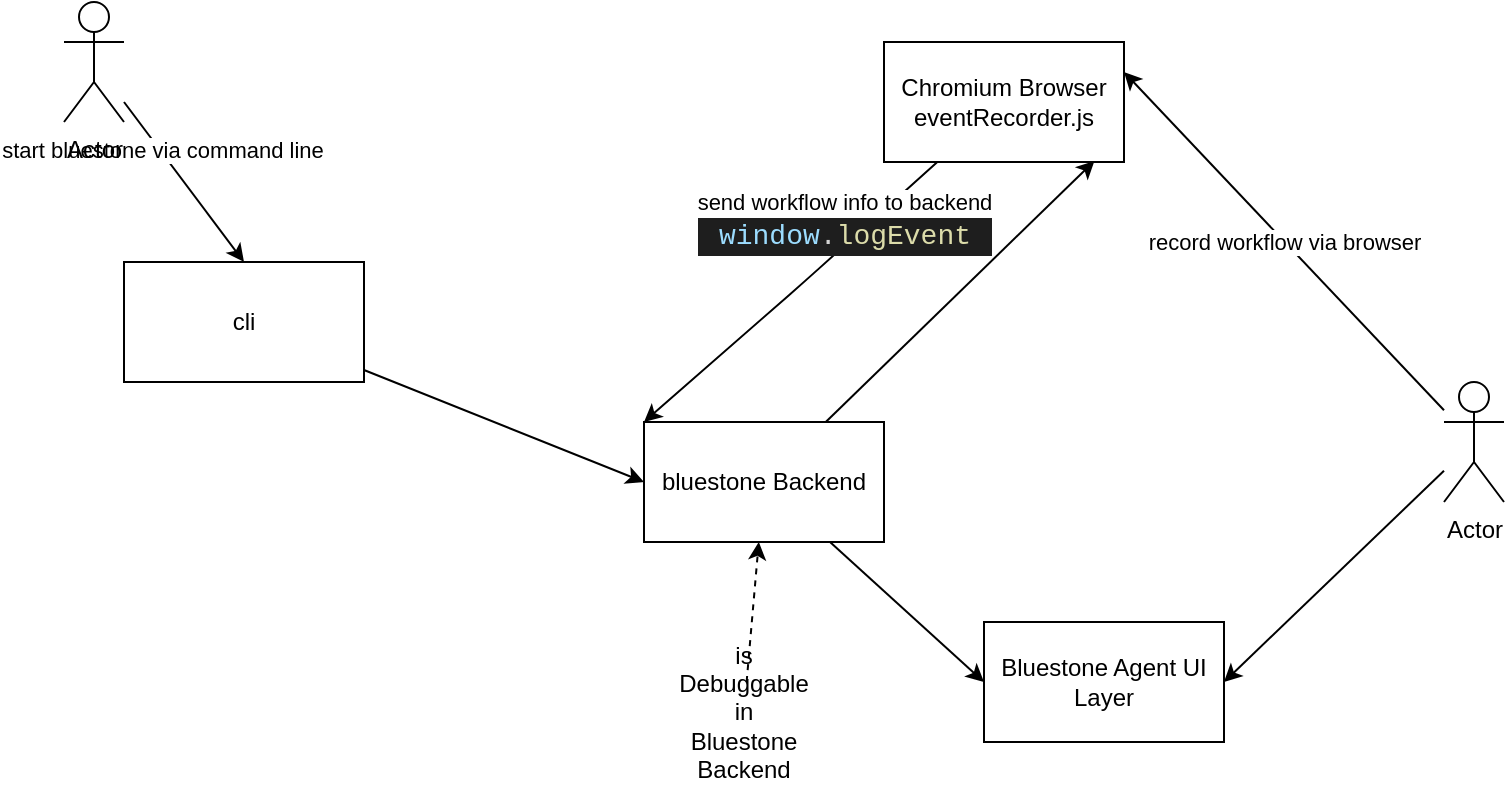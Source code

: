 <mxfile>
    <diagram id="o1xs1OYl29nDGwnPuu_C" name="Page-1">
        <mxGraphModel dx="467" dy="323" grid="1" gridSize="10" guides="1" tooltips="1" connect="1" arrows="1" fold="1" page="1" pageScale="1" pageWidth="850" pageHeight="1100" math="0" shadow="0">
            <root>
                <mxCell id="0"/>
                <mxCell id="1" parent="0"/>
                <mxCell id="4" style="edgeStyle=none;html=1;entryX=0;entryY=0.5;entryDx=0;entryDy=0;" parent="1" source="2" target="3" edge="1">
                    <mxGeometry relative="1" as="geometry"/>
                </mxCell>
                <mxCell id="2" value="cli" style="rounded=0;whiteSpace=wrap;html=1;" parent="1" vertex="1">
                    <mxGeometry x="230" y="140" width="120" height="60" as="geometry"/>
                </mxCell>
                <mxCell id="6" value="" style="edgeStyle=none;html=1;entryX=0.877;entryY=0.991;entryDx=0;entryDy=0;entryPerimeter=0;" parent="1" source="3" target="5" edge="1">
                    <mxGeometry relative="1" as="geometry"/>
                </mxCell>
                <mxCell id="16" style="edgeStyle=none;html=1;entryX=0;entryY=0.5;entryDx=0;entryDy=0;" parent="1" source="3" target="15" edge="1">
                    <mxGeometry relative="1" as="geometry"/>
                </mxCell>
                <mxCell id="3" value="bluestone Backend" style="rounded=0;whiteSpace=wrap;html=1;" parent="1" vertex="1">
                    <mxGeometry x="490" y="220" width="120" height="60" as="geometry"/>
                </mxCell>
                <mxCell id="13" value="send workflow info to backend&lt;br&gt;&lt;div style=&quot;color: rgb(212 , 212 , 212) ; background-color: rgb(30 , 30 , 30) ; font-family: &amp;#34;consolas&amp;#34; , &amp;#34;courier new&amp;#34; , monospace ; font-size: 14px ; line-height: 19px&quot;&gt;&lt;span style=&quot;color: #9cdcfe&quot;&gt;window&lt;/span&gt;.&lt;span style=&quot;color: #dcdcaa&quot;&gt;logEvent&lt;/span&gt;&lt;/div&gt;" style="edgeStyle=none;html=1;entryX=0;entryY=0;entryDx=0;entryDy=0;" parent="1" source="5" target="3" edge="1">
                    <mxGeometry x="-0.441" y="-9" relative="1" as="geometry">
                        <Array as="points">
                            <mxPoint x="570" y="150"/>
                        </Array>
                        <mxPoint as="offset"/>
                    </mxGeometry>
                </mxCell>
                <mxCell id="5" value="Chromium Browser&lt;br&gt;eventRecorder.js" style="rounded=0;whiteSpace=wrap;html=1;" parent="1" vertex="1">
                    <mxGeometry x="610" y="30" width="120" height="60" as="geometry"/>
                </mxCell>
                <mxCell id="8" style="edgeStyle=none;html=1;entryX=0.5;entryY=0;entryDx=0;entryDy=0;" parent="1" source="7" target="2" edge="1">
                    <mxGeometry relative="1" as="geometry"/>
                </mxCell>
                <mxCell id="9" value="start bluestone via command line" style="edgeLabel;html=1;align=center;verticalAlign=middle;resizable=0;points=[];" parent="8" vertex="1" connectable="0">
                    <mxGeometry x="-0.393" y="1" relative="1" as="geometry">
                        <mxPoint as="offset"/>
                    </mxGeometry>
                </mxCell>
                <mxCell id="7" value="Actor" style="shape=umlActor;verticalLabelPosition=bottom;verticalAlign=top;html=1;outlineConnect=0;" parent="1" vertex="1">
                    <mxGeometry x="200" y="10" width="30" height="60" as="geometry"/>
                </mxCell>
                <mxCell id="12" value="record workflow via browser" style="edgeStyle=none;html=1;entryX=1;entryY=0.25;entryDx=0;entryDy=0;" parent="1" source="11" target="5" edge="1">
                    <mxGeometry relative="1" as="geometry"/>
                </mxCell>
                <mxCell id="17" style="edgeStyle=none;html=1;entryX=1;entryY=0.5;entryDx=0;entryDy=0;" parent="1" source="11" target="15" edge="1">
                    <mxGeometry relative="1" as="geometry"/>
                </mxCell>
                <mxCell id="11" value="Actor" style="shape=umlActor;verticalLabelPosition=bottom;verticalAlign=top;html=1;outlineConnect=0;" parent="1" vertex="1">
                    <mxGeometry x="890" y="200" width="30" height="60" as="geometry"/>
                </mxCell>
                <mxCell id="15" value="Bluestone Agent UI Layer" style="rounded=0;whiteSpace=wrap;html=1;" parent="1" vertex="1">
                    <mxGeometry x="660" y="320" width="120" height="60" as="geometry"/>
                </mxCell>
                <mxCell id="20" style="edgeStyle=none;html=1;dashed=1;" edge="1" parent="1" source="19" target="3">
                    <mxGeometry relative="1" as="geometry"/>
                </mxCell>
                <mxCell id="19" value="is Debuggable in Bluestone Backend" style="text;html=1;strokeColor=none;fillColor=none;align=center;verticalAlign=middle;whiteSpace=wrap;rounded=0;" vertex="1" parent="1">
                    <mxGeometry x="510" y="350" width="60" height="30" as="geometry"/>
                </mxCell>
            </root>
        </mxGraphModel>
    </diagram>
    <diagram id="G1CH6hSP-h7X4e1__YUt" name="Page-2">
        <mxGraphModel dx="786" dy="1423" grid="1" gridSize="10" guides="1" tooltips="1" connect="1" arrows="1" fold="1" page="1" pageScale="1" pageWidth="850" pageHeight="1100" math="0" shadow="0">
            <root>
                <mxCell id="rxl9d2PZWKKs-u3C2QSj-0"/>
                <mxCell id="rxl9d2PZWKKs-u3C2QSj-1" parent="rxl9d2PZWKKs-u3C2QSj-0"/>
                <mxCell id="rxl9d2PZWKKs-u3C2QSj-2" value="Chromium Browser" style="rounded=0;whiteSpace=wrap;html=1;" parent="rxl9d2PZWKKs-u3C2QSj-1" vertex="1">
                    <mxGeometry x="180" y="30" width="120" height="60" as="geometry"/>
                </mxCell>
                <mxCell id="rxl9d2PZWKKs-u3C2QSj-6" value="do any ui operation" style="edgeStyle=none;html=1;" parent="rxl9d2PZWKKs-u3C2QSj-1" source="rxl9d2PZWKKs-u3C2QSj-4" target="rxl9d2PZWKKs-u3C2QSj-5" edge="1">
                    <mxGeometry relative="1" as="geometry"/>
                </mxCell>
                <mxCell id="rxl9d2PZWKKs-u3C2QSj-4" value="Actor" style="shape=umlActor;verticalLabelPosition=bottom;verticalAlign=top;html=1;outlineConnect=0;" parent="rxl9d2PZWKKs-u3C2QSj-1" vertex="1">
                    <mxGeometry x="100" y="140" width="30" height="60" as="geometry"/>
                </mxCell>
                <mxCell id="rxl9d2PZWKKs-u3C2QSj-8" value="trigger" style="edgeStyle=none;html=1;" parent="rxl9d2PZWKKs-u3C2QSj-1" source="rxl9d2PZWKKs-u3C2QSj-5" target="rxl9d2PZWKKs-u3C2QSj-7" edge="1">
                    <mxGeometry relative="1" as="geometry"/>
                </mxCell>
                <mxCell id="rxl9d2PZWKKs-u3C2QSj-5" value="browser" style="whiteSpace=wrap;html=1;verticalAlign=top;" parent="rxl9d2PZWKKs-u3C2QSj-1" vertex="1">
                    <mxGeometry x="270" y="140" width="120" height="60" as="geometry"/>
                </mxCell>
                <mxCell id="rxl9d2PZWKKs-u3C2QSj-11" value="pass on end to next level" style="edgeStyle=none;html=1;exitX=0.644;exitY=1.005;exitDx=0;exitDy=0;exitPerimeter=0;" parent="rxl9d2PZWKKs-u3C2QSj-1" source="rxl9d2PZWKKs-u3C2QSj-16" target="rxl9d2PZWKKs-u3C2QSj-10" edge="1">
                    <mxGeometry relative="1" as="geometry"/>
                </mxCell>
                <mxCell id="rxl9d2PZWKKs-u3C2QSj-18" style="edgeStyle=none;html=1;entryX=0;entryY=0.5;entryDx=0;entryDy=0;" parent="rxl9d2PZWKKs-u3C2QSj-1" source="rxl9d2PZWKKs-u3C2QSj-7" target="rxl9d2PZWKKs-u3C2QSj-16" edge="1">
                    <mxGeometry relative="1" as="geometry"/>
                </mxCell>
                <mxCell id="rxl9d2PZWKKs-u3C2QSj-7" value="event" style="whiteSpace=wrap;html=1;verticalAlign=top;" parent="rxl9d2PZWKKs-u3C2QSj-1" vertex="1">
                    <mxGeometry x="490" y="140" width="120" height="60" as="geometry"/>
                </mxCell>
                <mxCell id="rxl9d2PZWKKs-u3C2QSj-13" value="update" style="edgeStyle=none;html=1;" parent="rxl9d2PZWKKs-u3C2QSj-1" source="rxl9d2PZWKKs-u3C2QSj-10" target="rxl9d2PZWKKs-u3C2QSj-12" edge="1">
                    <mxGeometry relative="1" as="geometry"/>
                </mxCell>
                <mxCell id="rxl9d2PZWKKs-u3C2QSj-10" value="event handler" style="whiteSpace=wrap;html=1;verticalAlign=top;" parent="rxl9d2PZWKKs-u3C2QSj-1" vertex="1">
                    <mxGeometry x="510" y="300" width="120" height="60" as="geometry"/>
                </mxCell>
                <mxCell id="rxl9d2PZWKKs-u3C2QSj-15" value="user see things change in web page" style="edgeStyle=none;html=1;" parent="rxl9d2PZWKKs-u3C2QSj-1" source="rxl9d2PZWKKs-u3C2QSj-12" target="rxl9d2PZWKKs-u3C2QSj-4" edge="1">
                    <mxGeometry relative="1" as="geometry">
                        <mxPoint x="250" y="347.5" as="targetPoint"/>
                    </mxGeometry>
                </mxCell>
                <mxCell id="rxl9d2PZWKKs-u3C2QSj-12" value="browser&amp;nbsp;" style="whiteSpace=wrap;html=1;verticalAlign=top;" parent="rxl9d2PZWKKs-u3C2QSj-1" vertex="1">
                    <mxGeometry x="270" y="300" width="120" height="60" as="geometry"/>
                </mxCell>
                <mxCell id="rxl9d2PZWKKs-u3C2QSj-20" value="window.logEvent(EventDetail)" style="edgeStyle=none;html=1;" parent="rxl9d2PZWKKs-u3C2QSj-1" source="rxl9d2PZWKKs-u3C2QSj-16" target="rxl9d2PZWKKs-u3C2QSj-19" edge="1">
                    <mxGeometry relative="1" as="geometry"/>
                </mxCell>
                <mxCell id="rxl9d2PZWKKs-u3C2QSj-16" value="bluestone event handler" style="whiteSpace=wrap;html=1;verticalAlign=top;" parent="rxl9d2PZWKKs-u3C2QSj-1" vertex="1">
                    <mxGeometry x="670" y="140" width="120" height="60" as="geometry"/>
                </mxCell>
                <mxCell id="rxl9d2PZWKKs-u3C2QSj-19" value="Bluestone Backend" style="whiteSpace=wrap;html=1;verticalAlign=top;" parent="rxl9d2PZWKKs-u3C2QSj-1" vertex="1">
                    <mxGeometry x="570" y="-60" width="120" height="60" as="geometry"/>
                </mxCell>
            </root>
        </mxGraphModel>
    </diagram>
</mxfile>